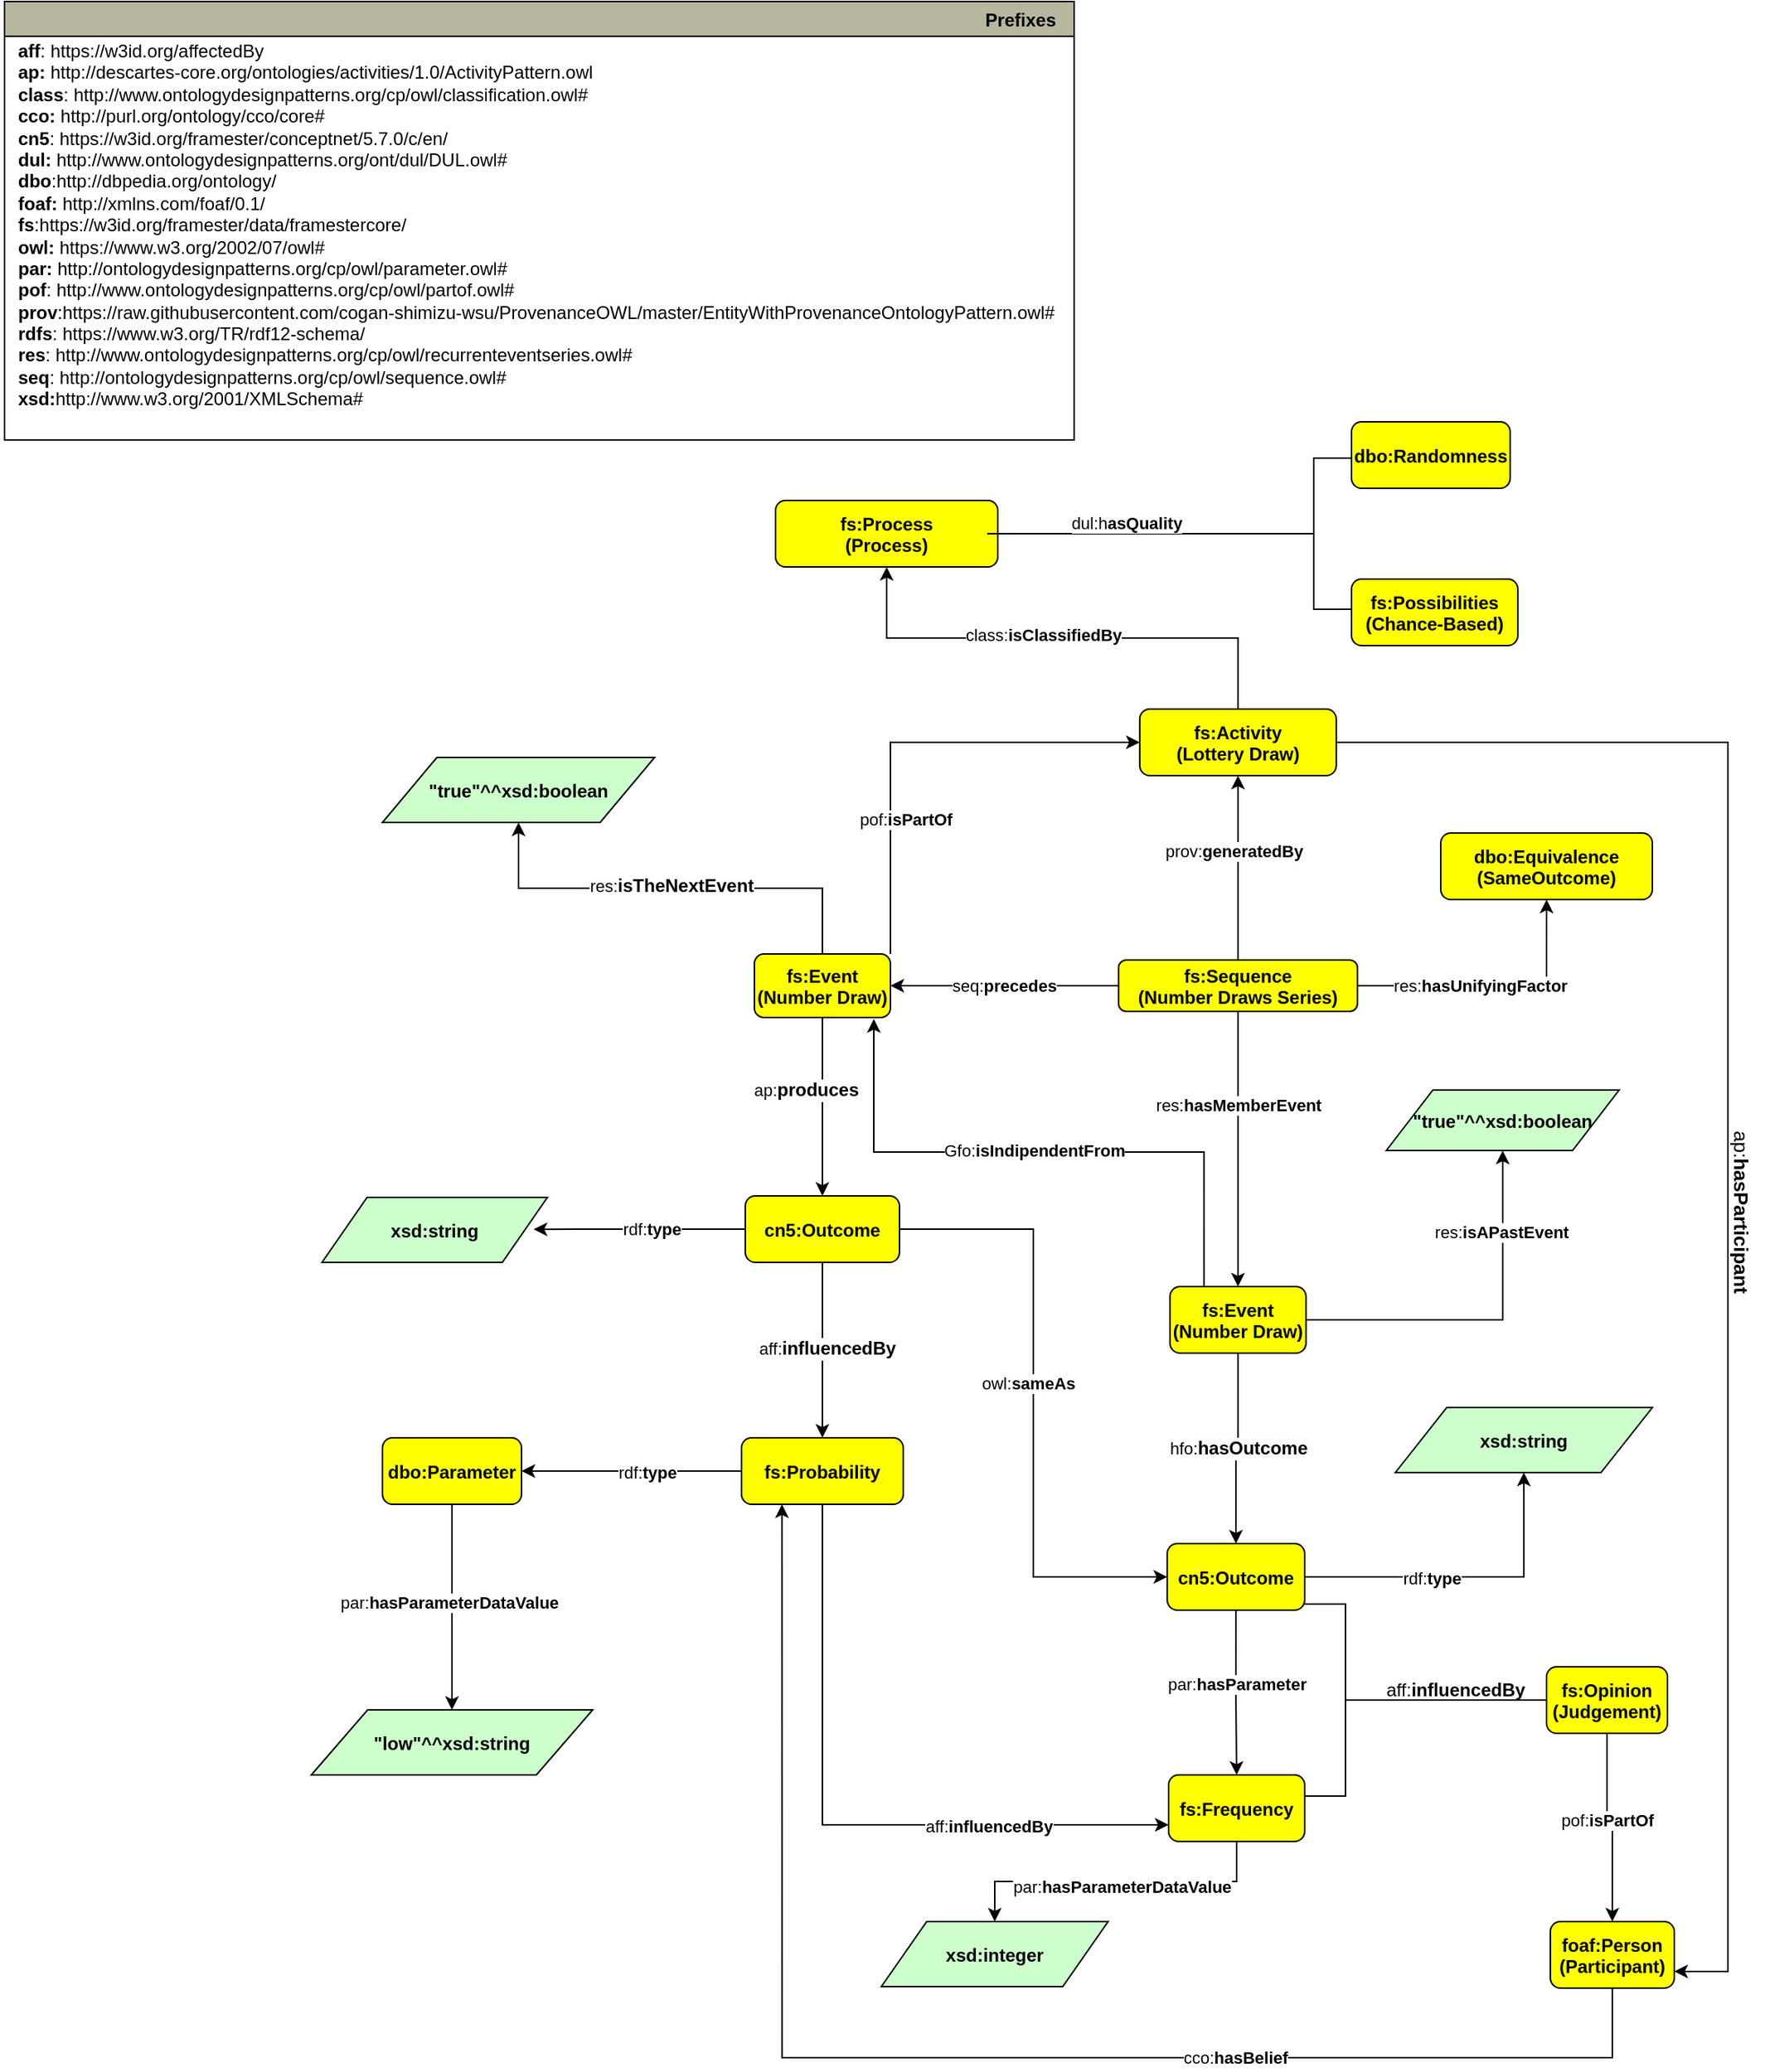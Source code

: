 <mxfile version="22.1.0" type="device">
  <diagram name="Page-1" id="ovfFtJgxHS9OAnXsOeRc">
    <mxGraphModel dx="1877" dy="581" grid="1" gridSize="10" guides="1" tooltips="1" connect="1" arrows="1" fold="1" page="1" pageScale="1" pageWidth="827" pageHeight="1169" math="0" shadow="0">
      <root>
        <mxCell id="0" />
        <mxCell id="1" parent="0" />
        <mxCell id="zdSVrsxXPFZ5kxBWcgHm-79" style="edgeStyle=orthogonalEdgeStyle;rounded=0;orthogonalLoop=1;jettySize=auto;html=1;exitX=0.5;exitY=0;exitDx=0;exitDy=0;" parent="1" source="zdSVrsxXPFZ5kxBWcgHm-89" target="zdSVrsxXPFZ5kxBWcgHm-81" edge="1">
          <mxGeometry relative="1" as="geometry">
            <mxPoint x="410" y="610" as="sourcePoint" />
          </mxGeometry>
        </mxCell>
        <mxCell id="zdSVrsxXPFZ5kxBWcgHm-80" value="class:&lt;b style=&quot;border-color: var(--border-color);&quot;&gt;isClassifiedBy&lt;/b&gt;" style="edgeLabel;html=1;align=center;verticalAlign=middle;resizable=0;points=[];" parent="zdSVrsxXPFZ5kxBWcgHm-79" vertex="1" connectable="0">
          <mxGeometry x="0.079" y="-2" relative="1" as="geometry">
            <mxPoint as="offset" />
          </mxGeometry>
        </mxCell>
        <mxCell id="zdSVrsxXPFZ5kxBWcgHm-81" value="fs:Process&#xa;(Process)" style="graphMlID=n4;shape=rect;rounded=1;arcsize=30;fillColor=#ffff00;strokeColor=#000000;strokeWidth=1.0;fontStyle=1" parent="1" vertex="1">
          <mxGeometry x="10.005" y="460" width="147.01" height="44" as="geometry" />
        </mxCell>
        <mxCell id="zdSVrsxXPFZ5kxBWcgHm-89" value="fs:Activity&#xa;(Lottery Draw)" style="graphMlID=n4;shape=rect;rounded=1;arcsize=30;fillColor=#ffff00;strokeColor=#000000;strokeWidth=1.0;fontStyle=1" parent="1" vertex="1">
          <mxGeometry x="250.91" y="598" width="130" height="44" as="geometry" />
        </mxCell>
        <mxCell id="zdSVrsxXPFZ5kxBWcgHm-90" value="" style="strokeWidth=1;html=1;shape=mxgraph.flowchart.annotation_2;align=left;labelPosition=right;pointerEvents=1;" parent="1" vertex="1">
          <mxGeometry x="341" y="432" width="50" height="100" as="geometry" />
        </mxCell>
        <mxCell id="zdSVrsxXPFZ5kxBWcgHm-91" value="" style="line;strokeWidth=1;html=1;" parent="1" vertex="1">
          <mxGeometry x="150" y="452" width="191" height="60" as="geometry" />
        </mxCell>
        <mxCell id="zdSVrsxXPFZ5kxBWcgHm-92" value="dul:h&lt;b style=&quot;border-color: var(--border-color);&quot;&gt;asQuality&lt;/b&gt;" style="edgeLabel;html=1;align=center;verticalAlign=middle;resizable=0;points=[];" parent="1" vertex="1" connectable="0">
          <mxGeometry x="220" y="472" as="geometry">
            <mxPoint x="22" y="3" as="offset" />
          </mxGeometry>
        </mxCell>
        <mxCell id="zdSVrsxXPFZ5kxBWcgHm-93" value="fs:Possibilities&#xa;(Chance-Based)" style="graphMlID=n4;shape=rect;rounded=1;arcsize=30;fillColor=#ffff00;strokeColor=#000000;strokeWidth=1.0;fontStyle=1" parent="1" vertex="1">
          <mxGeometry x="391" y="512" width="110" height="44" as="geometry" />
        </mxCell>
        <mxCell id="zdSVrsxXPFZ5kxBWcgHm-94" value="dbo:Randomness" style="graphMlID=n4;shape=rect;rounded=1;arcsize=30;fillColor=#ffff00;strokeColor=#000000;strokeWidth=1.0;fontStyle=1" parent="1" vertex="1">
          <mxGeometry x="390.995" y="408" width="104.93" height="44" as="geometry" />
        </mxCell>
        <mxCell id="zdSVrsxXPFZ5kxBWcgHm-182" style="edgeStyle=orthogonalEdgeStyle;rounded=0;orthogonalLoop=1;jettySize=auto;html=1;exitX=1;exitY=0;exitDx=0;exitDy=0;entryX=0;entryY=0.5;entryDx=0;entryDy=0;" parent="1" source="zdSVrsxXPFZ5kxBWcgHm-181" target="zdSVrsxXPFZ5kxBWcgHm-89" edge="1">
          <mxGeometry relative="1" as="geometry" />
        </mxCell>
        <mxCell id="zdSVrsxXPFZ5kxBWcgHm-183" value="pof:&lt;b style=&quot;border-color: var(--border-color);&quot;&gt;isPartOf&lt;/b&gt;" style="edgeLabel;html=1;align=center;verticalAlign=middle;resizable=0;points=[];" parent="zdSVrsxXPFZ5kxBWcgHm-182" vertex="1" connectable="0">
          <mxGeometry x="-0.416" y="1" relative="1" as="geometry">
            <mxPoint x="11" as="offset" />
          </mxGeometry>
        </mxCell>
        <mxCell id="zdSVrsxXPFZ5kxBWcgHm-185" style="edgeStyle=orthogonalEdgeStyle;rounded=0;orthogonalLoop=1;jettySize=auto;html=1;exitX=0.5;exitY=0;exitDx=0;exitDy=0;" parent="1" source="zdSVrsxXPFZ5kxBWcgHm-181" target="zdSVrsxXPFZ5kxBWcgHm-184" edge="1">
          <mxGeometry relative="1" as="geometry" />
        </mxCell>
        <mxCell id="zdSVrsxXPFZ5kxBWcgHm-186" value="res:&lt;b style=&quot;border-color: var(--border-color); font-size: 12px;&quot;&gt;isTheNextEvent&lt;/b&gt;" style="edgeLabel;html=1;align=center;verticalAlign=middle;resizable=0;points=[];" parent="zdSVrsxXPFZ5kxBWcgHm-185" vertex="1" connectable="0">
          <mxGeometry x="0.001" y="-2" relative="1" as="geometry">
            <mxPoint as="offset" />
          </mxGeometry>
        </mxCell>
        <mxCell id="zdSVrsxXPFZ5kxBWcgHm-181" value="fs:Event&#xa;(Number Draw)" style="graphMlID=n4;shape=rect;rounded=1;arcsize=30;fillColor=#ffff00;strokeColor=#000000;strokeWidth=1.0;fontStyle=1" parent="1" vertex="1">
          <mxGeometry x="-4.01" y="760" width="90" height="42" as="geometry" />
        </mxCell>
        <mxCell id="zdSVrsxXPFZ5kxBWcgHm-184" value="&#xa;&quot;true&quot;^^xsd:boolean&#xa;" style="graphMlID=n6;shape=parallelogram;fillColor=#ccffcc;strokeColor=#000000;strokeWidth=1.0;fontStyle=1" parent="1" vertex="1">
          <mxGeometry x="-250" y="630" width="180" height="43" as="geometry" />
        </mxCell>
        <mxCell id="zdSVrsxXPFZ5kxBWcgHm-189" value="" style="edgeStyle=orthogonalEdgeStyle;rounded=0;orthogonalLoop=1;jettySize=auto;html=1;" parent="1" source="zdSVrsxXPFZ5kxBWcgHm-181" target="zdSVrsxXPFZ5kxBWcgHm-187" edge="1">
          <mxGeometry relative="1" as="geometry" />
        </mxCell>
        <mxCell id="zdSVrsxXPFZ5kxBWcgHm-190" value="ap:&lt;b style=&quot;border-color: var(--border-color); font-size: 12px;&quot;&gt;produces&lt;/b&gt;" style="edgeLabel;html=1;align=center;verticalAlign=middle;resizable=0;points=[];" parent="zdSVrsxXPFZ5kxBWcgHm-189" vertex="1" connectable="0">
          <mxGeometry x="-0.051" y="-2" relative="1" as="geometry">
            <mxPoint x="-9" y="-8" as="offset" />
          </mxGeometry>
        </mxCell>
        <mxCell id="zdSVrsxXPFZ5kxBWcgHm-195" value="" style="edgeStyle=orthogonalEdgeStyle;rounded=0;orthogonalLoop=1;jettySize=auto;html=1;" parent="1" source="zdSVrsxXPFZ5kxBWcgHm-187" edge="1">
          <mxGeometry relative="1" as="geometry">
            <mxPoint x="-150" y="942.1" as="targetPoint" />
          </mxGeometry>
        </mxCell>
        <mxCell id="zdSVrsxXPFZ5kxBWcgHm-196" value="rdf:&lt;b&gt;type&lt;/b&gt;" style="edgeLabel;html=1;align=center;verticalAlign=middle;resizable=0;points=[];" parent="zdSVrsxXPFZ5kxBWcgHm-195" vertex="1" connectable="0">
          <mxGeometry x="-0.117" relative="1" as="geometry">
            <mxPoint as="offset" />
          </mxGeometry>
        </mxCell>
        <mxCell id="zdSVrsxXPFZ5kxBWcgHm-260" style="edgeStyle=orthogonalEdgeStyle;rounded=0;orthogonalLoop=1;jettySize=auto;html=1;exitX=1;exitY=0.5;exitDx=0;exitDy=0;entryX=0;entryY=0.5;entryDx=0;entryDy=0;" parent="1" source="zdSVrsxXPFZ5kxBWcgHm-187" target="zdSVrsxXPFZ5kxBWcgHm-231" edge="1">
          <mxGeometry relative="1" as="geometry" />
        </mxCell>
        <mxCell id="zdSVrsxXPFZ5kxBWcgHm-261" value="owl:&lt;b&gt;sameAs&lt;/b&gt;" style="edgeLabel;html=1;align=center;verticalAlign=middle;resizable=0;points=[];" parent="zdSVrsxXPFZ5kxBWcgHm-260" vertex="1" connectable="0">
          <mxGeometry x="-0.067" y="-4" relative="1" as="geometry">
            <mxPoint as="offset" />
          </mxGeometry>
        </mxCell>
        <mxCell id="zdSVrsxXPFZ5kxBWcgHm-187" value="cn5:Outcome" style="graphMlID=n4;shape=rect;rounded=1;arcsize=30;fillColor=#ffff00;strokeColor=#000000;strokeWidth=1.0;fontStyle=1" parent="1" vertex="1">
          <mxGeometry x="-9.99" y="920" width="101.97" height="44" as="geometry" />
        </mxCell>
        <mxCell id="zdSVrsxXPFZ5kxBWcgHm-192" value="" style="edgeStyle=orthogonalEdgeStyle;rounded=0;orthogonalLoop=1;jettySize=auto;html=1;" parent="1" source="zdSVrsxXPFZ5kxBWcgHm-187" target="zdSVrsxXPFZ5kxBWcgHm-191" edge="1">
          <mxGeometry relative="1" as="geometry" />
        </mxCell>
        <mxCell id="zdSVrsxXPFZ5kxBWcgHm-193" value="aff:&lt;b style=&quot;border-color: var(--border-color); font-size: 12px;&quot;&gt;influencedBy&lt;/b&gt;" style="edgeLabel;html=1;align=center;verticalAlign=middle;resizable=0;points=[];" parent="zdSVrsxXPFZ5kxBWcgHm-192" vertex="1" connectable="0">
          <mxGeometry x="-0.017" y="3" relative="1" as="geometry">
            <mxPoint as="offset" />
          </mxGeometry>
        </mxCell>
        <mxCell id="zdSVrsxXPFZ5kxBWcgHm-200" value="" style="edgeStyle=orthogonalEdgeStyle;rounded=0;orthogonalLoop=1;jettySize=auto;html=1;entryX=1;entryY=0.5;entryDx=0;entryDy=0;" parent="1" source="zdSVrsxXPFZ5kxBWcgHm-191" target="zdSVrsxXPFZ5kxBWcgHm-198" edge="1">
          <mxGeometry relative="1" as="geometry">
            <mxPoint x="-92.49" y="1102" as="targetPoint" />
          </mxGeometry>
        </mxCell>
        <mxCell id="zdSVrsxXPFZ5kxBWcgHm-201" value="rdf:&lt;b&gt;type&lt;/b&gt;" style="edgeLabel;html=1;align=center;verticalAlign=middle;resizable=0;points=[];" parent="zdSVrsxXPFZ5kxBWcgHm-200" vertex="1" connectable="0">
          <mxGeometry x="-0.136" y="1" relative="1" as="geometry">
            <mxPoint as="offset" />
          </mxGeometry>
        </mxCell>
        <mxCell id="zdSVrsxXPFZ5kxBWcgHm-244" style="edgeStyle=orthogonalEdgeStyle;rounded=0;orthogonalLoop=1;jettySize=auto;html=1;exitX=0.5;exitY=1;exitDx=0;exitDy=0;entryX=0;entryY=0.75;entryDx=0;entryDy=0;" parent="1" source="zdSVrsxXPFZ5kxBWcgHm-191" target="zdSVrsxXPFZ5kxBWcgHm-238" edge="1">
          <mxGeometry relative="1" as="geometry" />
        </mxCell>
        <mxCell id="zdSVrsxXPFZ5kxBWcgHm-247" value="aff:&lt;b&gt;influencedBy&lt;/b&gt;" style="edgeLabel;html=1;align=center;verticalAlign=middle;resizable=0;points=[];" parent="zdSVrsxXPFZ5kxBWcgHm-244" vertex="1" connectable="0">
          <mxGeometry x="0.304" y="-1" relative="1" as="geometry">
            <mxPoint x="34" as="offset" />
          </mxGeometry>
        </mxCell>
        <mxCell id="zdSVrsxXPFZ5kxBWcgHm-191" value="fs:Probability" style="graphMlID=n4;shape=rect;rounded=1;arcsize=30;fillColor=#ffff00;strokeColor=#000000;strokeWidth=1.0;fontStyle=1" parent="1" vertex="1">
          <mxGeometry x="-12.49" y="1080" width="106.97" height="44" as="geometry" />
        </mxCell>
        <mxCell id="zdSVrsxXPFZ5kxBWcgHm-204" value="" style="edgeStyle=orthogonalEdgeStyle;rounded=0;orthogonalLoop=1;jettySize=auto;html=1;entryX=0.5;entryY=0;entryDx=0;entryDy=0;" parent="1" source="zdSVrsxXPFZ5kxBWcgHm-198" target="zdSVrsxXPFZ5kxBWcgHm-202" edge="1">
          <mxGeometry relative="1" as="geometry">
            <mxPoint x="-204.015" y="1204" as="targetPoint" />
          </mxGeometry>
        </mxCell>
        <mxCell id="zdSVrsxXPFZ5kxBWcgHm-205" value="par:&lt;b style=&quot;border-color: var(--border-color);&quot;&gt;hasParameterDataValue&lt;/b&gt;" style="edgeLabel;html=1;align=center;verticalAlign=middle;resizable=0;points=[];" parent="zdSVrsxXPFZ5kxBWcgHm-204" vertex="1" connectable="0">
          <mxGeometry x="-0.044" y="-2" relative="1" as="geometry">
            <mxPoint as="offset" />
          </mxGeometry>
        </mxCell>
        <mxCell id="zdSVrsxXPFZ5kxBWcgHm-198" value="dbo:Parameter" style="graphMlID=n4;shape=rect;rounded=1;arcsize=30;fillColor=#ffff00;strokeColor=#000000;strokeWidth=1.0;fontStyle=1" parent="1" vertex="1">
          <mxGeometry x="-250" y="1080" width="91.97" height="44" as="geometry" />
        </mxCell>
        <mxCell id="zdSVrsxXPFZ5kxBWcgHm-202" value="&quot;low&quot;^^xsd:string" style="graphMlID=n6;shape=parallelogram;fillColor=#ccffcc;strokeColor=#000000;strokeWidth=1.0;fontStyle=1" parent="1" vertex="1">
          <mxGeometry x="-297.06" y="1260" width="186.09" height="43" as="geometry" />
        </mxCell>
        <mxCell id="zdSVrsxXPFZ5kxBWcgHm-253" style="edgeStyle=orthogonalEdgeStyle;rounded=0;orthogonalLoop=1;jettySize=auto;html=1;exitX=1;exitY=0.5;exitDx=0;exitDy=0;entryX=1;entryY=0.75;entryDx=0;entryDy=0;" parent="1" source="zdSVrsxXPFZ5kxBWcgHm-89" target="zdSVrsxXPFZ5kxBWcgHm-208" edge="1">
          <mxGeometry relative="1" as="geometry">
            <Array as="points">
              <mxPoint x="640" y="620" />
              <mxPoint x="640" y="1433" />
            </Array>
          </mxGeometry>
        </mxCell>
        <mxCell id="zdSVrsxXPFZ5kxBWcgHm-258" style="edgeStyle=orthogonalEdgeStyle;rounded=0;orthogonalLoop=1;jettySize=auto;html=1;entryX=0.25;entryY=1;entryDx=0;entryDy=0;" parent="1" source="zdSVrsxXPFZ5kxBWcgHm-208" target="zdSVrsxXPFZ5kxBWcgHm-191" edge="1">
          <mxGeometry relative="1" as="geometry">
            <Array as="points">
              <mxPoint x="564" y="1490" />
              <mxPoint x="14" y="1490" />
            </Array>
          </mxGeometry>
        </mxCell>
        <mxCell id="zdSVrsxXPFZ5kxBWcgHm-259" value="cco:&lt;b&gt;hasBelief&lt;/b&gt;" style="edgeLabel;html=1;align=center;verticalAlign=middle;resizable=0;points=[];" parent="zdSVrsxXPFZ5kxBWcgHm-258" vertex="1" connectable="0">
          <mxGeometry x="-0.633" y="-3" relative="1" as="geometry">
            <mxPoint x="-119" y="3" as="offset" />
          </mxGeometry>
        </mxCell>
        <mxCell id="zdSVrsxXPFZ5kxBWcgHm-208" value="foaf:Person&#xa;(Participant)" style="graphMlID=n4;shape=rect;rounded=1;arcsize=30;fillColor=#ffff00;strokeColor=#000000;strokeWidth=1.0;fontStyle=1" parent="1" vertex="1">
          <mxGeometry x="522.53" y="1400" width="81.968" height="44" as="geometry" />
        </mxCell>
        <mxCell id="zdSVrsxXPFZ5kxBWcgHm-211" value="" style="edgeStyle=orthogonalEdgeStyle;rounded=0;orthogonalLoop=1;jettySize=auto;html=1;" parent="1" source="zdSVrsxXPFZ5kxBWcgHm-210" target="zdSVrsxXPFZ5kxBWcgHm-208" edge="1">
          <mxGeometry relative="1" as="geometry" />
        </mxCell>
        <mxCell id="zdSVrsxXPFZ5kxBWcgHm-213" value="pof:&lt;b&gt;isPartOf&lt;/b&gt;" style="edgeLabel;html=1;align=center;verticalAlign=middle;resizable=0;points=[];" parent="zdSVrsxXPFZ5kxBWcgHm-211" vertex="1" connectable="0">
          <mxGeometry x="-0.107" relative="1" as="geometry">
            <mxPoint as="offset" />
          </mxGeometry>
        </mxCell>
        <mxCell id="zdSVrsxXPFZ5kxBWcgHm-210" value="fs:Opinion&#xa;(Judgement)" style="graphMlID=n4;shape=rect;rounded=1;arcsize=30;fillColor=#ffff00;strokeColor=#000000;strokeWidth=1.0;fontStyle=1" parent="1" vertex="1">
          <mxGeometry x="520" y="1231.5" width="80" height="44" as="geometry" />
        </mxCell>
        <mxCell id="zdSVrsxXPFZ5kxBWcgHm-216" value="" style="edgeStyle=orthogonalEdgeStyle;rounded=0;orthogonalLoop=1;jettySize=auto;html=1;entryX=0.5;entryY=1;entryDx=0;entryDy=0;" parent="1" source="zdSVrsxXPFZ5kxBWcgHm-215" target="zdSVrsxXPFZ5kxBWcgHm-89" edge="1">
          <mxGeometry relative="1" as="geometry">
            <mxPoint x="309.01" y="684" as="targetPoint" />
          </mxGeometry>
        </mxCell>
        <mxCell id="zdSVrsxXPFZ5kxBWcgHm-217" value="prov:&lt;b style=&quot;border-color: var(--border-color);&quot;&gt;generatedBy&lt;/b&gt;" style="edgeLabel;html=1;align=center;verticalAlign=middle;resizable=0;points=[];" parent="zdSVrsxXPFZ5kxBWcgHm-216" vertex="1" connectable="0">
          <mxGeometry x="0.18" y="3" relative="1" as="geometry">
            <mxPoint as="offset" />
          </mxGeometry>
        </mxCell>
        <mxCell id="zdSVrsxXPFZ5kxBWcgHm-218" style="edgeStyle=orthogonalEdgeStyle;rounded=0;orthogonalLoop=1;jettySize=auto;html=1;" parent="1" source="zdSVrsxXPFZ5kxBWcgHm-215" target="zdSVrsxXPFZ5kxBWcgHm-181" edge="1">
          <mxGeometry relative="1" as="geometry" />
        </mxCell>
        <mxCell id="zdSVrsxXPFZ5kxBWcgHm-219" value="seq:&lt;b style=&quot;border-color: var(--border-color);&quot;&gt;precedes&lt;/b&gt;" style="edgeLabel;html=1;align=center;verticalAlign=middle;resizable=0;points=[];" parent="zdSVrsxXPFZ5kxBWcgHm-218" vertex="1" connectable="0">
          <mxGeometry x="0.011" relative="1" as="geometry">
            <mxPoint as="offset" />
          </mxGeometry>
        </mxCell>
        <mxCell id="zdSVrsxXPFZ5kxBWcgHm-225" style="edgeStyle=orthogonalEdgeStyle;rounded=0;orthogonalLoop=1;jettySize=auto;html=1;exitX=0.5;exitY=1;exitDx=0;exitDy=0;" parent="1" source="zdSVrsxXPFZ5kxBWcgHm-215" target="zdSVrsxXPFZ5kxBWcgHm-224" edge="1">
          <mxGeometry relative="1" as="geometry" />
        </mxCell>
        <mxCell id="zdSVrsxXPFZ5kxBWcgHm-226" value="res:&lt;b style=&quot;border-color: var(--border-color);&quot;&gt;hasMemberEvent&lt;/b&gt;" style="edgeLabel;html=1;align=center;verticalAlign=middle;resizable=0;points=[];" parent="zdSVrsxXPFZ5kxBWcgHm-225" vertex="1" connectable="0">
          <mxGeometry x="-0.111" y="-2" relative="1" as="geometry">
            <mxPoint x="2" y="-19" as="offset" />
          </mxGeometry>
        </mxCell>
        <mxCell id="zdSVrsxXPFZ5kxBWcgHm-215" value="fs:Sequence&#xa;(Number Draws Series)" style="graphMlID=n4;shape=rect;rounded=1;arcsize=30;fillColor=#ffff00;strokeColor=#000000;strokeWidth=1.0;fontStyle=1" parent="1" vertex="1">
          <mxGeometry x="236.9" y="764" width="158.02" height="34" as="geometry" />
        </mxCell>
        <mxCell id="zdSVrsxXPFZ5kxBWcgHm-221" style="edgeStyle=orthogonalEdgeStyle;rounded=0;orthogonalLoop=1;jettySize=auto;html=1;entryX=0.5;entryY=1;entryDx=0;entryDy=0;" parent="1" source="zdSVrsxXPFZ5kxBWcgHm-215" target="zdSVrsxXPFZ5kxBWcgHm-222" edge="1">
          <mxGeometry relative="1" as="geometry">
            <mxPoint x="530.984" y="742.988" as="targetPoint" />
          </mxGeometry>
        </mxCell>
        <mxCell id="zdSVrsxXPFZ5kxBWcgHm-223" value="res:&lt;b style=&quot;border-color: var(--border-color);&quot;&gt;hasUnifyingFactor&lt;/b&gt;" style="edgeLabel;html=1;align=center;verticalAlign=middle;resizable=0;points=[];" parent="zdSVrsxXPFZ5kxBWcgHm-221" vertex="1" connectable="0">
          <mxGeometry x="-0.114" relative="1" as="geometry">
            <mxPoint as="offset" />
          </mxGeometry>
        </mxCell>
        <mxCell id="zdSVrsxXPFZ5kxBWcgHm-222" value="dbo:Equivalence&#xa;(SameOutcome)" style="graphMlID=n4;shape=rect;rounded=1;arcsize=30;fillColor=#ffff00;strokeColor=#000000;strokeWidth=1.0;fontStyle=1" parent="1" vertex="1">
          <mxGeometry x="450.03" y="680" width="139.97" height="44" as="geometry" />
        </mxCell>
        <mxCell id="zdSVrsxXPFZ5kxBWcgHm-228" style="edgeStyle=orthogonalEdgeStyle;rounded=0;orthogonalLoop=1;jettySize=auto;html=1;" parent="1" source="zdSVrsxXPFZ5kxBWcgHm-224" target="zdSVrsxXPFZ5kxBWcgHm-227" edge="1">
          <mxGeometry relative="1" as="geometry" />
        </mxCell>
        <mxCell id="zdSVrsxXPFZ5kxBWcgHm-229" value="res:&lt;b style=&quot;border-color: var(--border-color);&quot;&gt;isAPastEvent&lt;/b&gt;" style="edgeLabel;html=1;align=center;verticalAlign=middle;resizable=0;points=[];" parent="zdSVrsxXPFZ5kxBWcgHm-228" vertex="1" connectable="0">
          <mxGeometry x="0.558" y="1" relative="1" as="geometry">
            <mxPoint as="offset" />
          </mxGeometry>
        </mxCell>
        <mxCell id="zdSVrsxXPFZ5kxBWcgHm-251" style="edgeStyle=orthogonalEdgeStyle;rounded=0;orthogonalLoop=1;jettySize=auto;html=1;exitX=0.5;exitY=1;exitDx=0;exitDy=0;" parent="1" source="zdSVrsxXPFZ5kxBWcgHm-224" target="zdSVrsxXPFZ5kxBWcgHm-231" edge="1">
          <mxGeometry relative="1" as="geometry" />
        </mxCell>
        <mxCell id="zdSVrsxXPFZ5kxBWcgHm-252" value="hfo:&lt;b style=&quot;border-color: var(--border-color); font-size: 12px; background-color: rgb(251, 251, 251);&quot;&gt;hasOutcome&lt;/b&gt;" style="edgeLabel;html=1;align=center;verticalAlign=middle;resizable=0;points=[];" parent="zdSVrsxXPFZ5kxBWcgHm-251" vertex="1" connectable="0">
          <mxGeometry x="-0.003" relative="1" as="geometry">
            <mxPoint as="offset" />
          </mxGeometry>
        </mxCell>
        <mxCell id="zdSVrsxXPFZ5kxBWcgHm-224" value="fs:Event&#xa;(Number Draw)" style="graphMlID=n4;shape=rect;rounded=1;arcsize=30;fillColor=#ffff00;strokeColor=#000000;strokeWidth=1.0;fontStyle=1" parent="1" vertex="1">
          <mxGeometry x="270.91" y="980" width="90" height="44" as="geometry" />
        </mxCell>
        <mxCell id="zdSVrsxXPFZ5kxBWcgHm-227" value="&#xa;&quot;true&quot;^^xsd:boolean&#xa;" style="graphMlID=n6;shape=parallelogram;fillColor=#ccffcc;strokeColor=#000000;strokeWidth=1.0;fontStyle=1" parent="1" vertex="1">
          <mxGeometry x="414" y="850" width="154" height="40" as="geometry" />
        </mxCell>
        <mxCell id="zdSVrsxXPFZ5kxBWcgHm-235" style="edgeStyle=orthogonalEdgeStyle;rounded=0;orthogonalLoop=1;jettySize=auto;html=1;exitX=1;exitY=0.5;exitDx=0;exitDy=0;entryX=0.5;entryY=1;entryDx=0;entryDy=0;" parent="1" source="zdSVrsxXPFZ5kxBWcgHm-231" target="zdSVrsxXPFZ5kxBWcgHm-234" edge="1">
          <mxGeometry relative="1" as="geometry" />
        </mxCell>
        <mxCell id="zdSVrsxXPFZ5kxBWcgHm-236" value="rdf:&lt;b&gt;type&lt;/b&gt;" style="edgeLabel;html=1;align=center;verticalAlign=middle;resizable=0;points=[];" parent="zdSVrsxXPFZ5kxBWcgHm-235" vertex="1" connectable="0">
          <mxGeometry x="-0.216" y="-1" relative="1" as="geometry">
            <mxPoint as="offset" />
          </mxGeometry>
        </mxCell>
        <mxCell id="zdSVrsxXPFZ5kxBWcgHm-239" style="edgeStyle=orthogonalEdgeStyle;rounded=0;orthogonalLoop=1;jettySize=auto;html=1;exitX=0.5;exitY=1;exitDx=0;exitDy=0;" parent="1" source="zdSVrsxXPFZ5kxBWcgHm-231" target="zdSVrsxXPFZ5kxBWcgHm-238" edge="1">
          <mxGeometry relative="1" as="geometry" />
        </mxCell>
        <mxCell id="zdSVrsxXPFZ5kxBWcgHm-240" value="par:&lt;b&gt;hasParameter&lt;/b&gt;" style="edgeLabel;html=1;align=center;verticalAlign=middle;resizable=0;points=[];" parent="zdSVrsxXPFZ5kxBWcgHm-239" vertex="1" connectable="0">
          <mxGeometry x="-0.114" relative="1" as="geometry">
            <mxPoint as="offset" />
          </mxGeometry>
        </mxCell>
        <mxCell id="zdSVrsxXPFZ5kxBWcgHm-231" value="cn5:Outcome" style="graphMlID=n4;shape=rect;rounded=1;arcsize=30;fillColor=#ffff00;strokeColor=#000000;strokeWidth=1.0;fontStyle=1" parent="1" vertex="1">
          <mxGeometry x="269.09" y="1150" width="90.91" height="44" as="geometry" />
        </mxCell>
        <mxCell id="zdSVrsxXPFZ5kxBWcgHm-234" value="xsd:string" style="graphMlID=n6;shape=parallelogram;fillColor=#ccffcc;strokeColor=#000000;strokeWidth=1.0;fontStyle=1" parent="1" vertex="1">
          <mxGeometry x="420" y="1060" width="170" height="43" as="geometry" />
        </mxCell>
        <mxCell id="zdSVrsxXPFZ5kxBWcgHm-237" value="xsd:string" style="graphMlID=n6;shape=parallelogram;fillColor=#ccffcc;strokeColor=#000000;strokeWidth=1.0;fontStyle=1" parent="1" vertex="1">
          <mxGeometry x="-290" y="921" width="149.09" height="43" as="geometry" />
        </mxCell>
        <mxCell id="zdSVrsxXPFZ5kxBWcgHm-245" style="edgeStyle=orthogonalEdgeStyle;rounded=0;orthogonalLoop=1;jettySize=auto;html=1;exitX=0.5;exitY=1;exitDx=0;exitDy=0;" parent="1" source="zdSVrsxXPFZ5kxBWcgHm-238" target="zdSVrsxXPFZ5kxBWcgHm-241" edge="1">
          <mxGeometry relative="1" as="geometry" />
        </mxCell>
        <mxCell id="zdSVrsxXPFZ5kxBWcgHm-246" value="par:&lt;b style=&quot;border-color: var(--border-color);&quot;&gt;hasParameterDataValue&lt;/b&gt;" style="edgeLabel;html=1;align=center;verticalAlign=middle;resizable=0;points=[];" parent="zdSVrsxXPFZ5kxBWcgHm-245" vertex="1" connectable="0">
          <mxGeometry x="-0.145" y="3" relative="1" as="geometry">
            <mxPoint x="-12" as="offset" />
          </mxGeometry>
        </mxCell>
        <mxCell id="zdSVrsxXPFZ5kxBWcgHm-238" value="fs:Frequency" style="graphMlID=n4;shape=rect;rounded=1;arcsize=30;fillColor=#ffff00;strokeColor=#000000;strokeWidth=1.0;fontStyle=1" parent="1" vertex="1">
          <mxGeometry x="270" y="1303" width="90" height="44" as="geometry" />
        </mxCell>
        <mxCell id="zdSVrsxXPFZ5kxBWcgHm-241" value="xsd:integer" style="graphMlID=n6;shape=parallelogram;fillColor=#ccffcc;strokeColor=#000000;strokeWidth=1.0;fontStyle=1" parent="1" vertex="1">
          <mxGeometry x="80" y="1400" width="150" height="43" as="geometry" />
        </mxCell>
        <mxCell id="zdSVrsxXPFZ5kxBWcgHm-249" value="" style="strokeWidth=1;html=1;shape=mxgraph.flowchart.annotation_2;align=left;labelPosition=right;pointerEvents=1;direction=west;" parent="1" vertex="1">
          <mxGeometry x="360" y="1190" width="54" height="127" as="geometry" />
        </mxCell>
        <mxCell id="zdSVrsxXPFZ5kxBWcgHm-254" value="ap:&lt;b style=&quot;font-size: 13px;&quot;&gt;hasParticipant&lt;/b&gt;" style="text;whiteSpace=wrap;html=1;rotation=90;strokeWidth=1;fontSize=13;" parent="1" vertex="1">
          <mxGeometry x="578.01" y="920" width="130" height="40" as="geometry" />
        </mxCell>
        <mxCell id="zdSVrsxXPFZ5kxBWcgHm-256" value="" style="line;strokeWidth=1;html=1;" parent="1" vertex="1">
          <mxGeometry x="412.53" y="1248.5" width="107.47" height="10" as="geometry" />
        </mxCell>
        <mxCell id="zdSVrsxXPFZ5kxBWcgHm-257" value="aff:&lt;b&gt;influencedBy&lt;/b&gt;" style="text;html=1;strokeColor=none;fillColor=none;align=center;verticalAlign=middle;whiteSpace=wrap;rounded=0;" parent="1" vertex="1">
          <mxGeometry x="430" y="1231.5" width="60" height="30" as="geometry" />
        </mxCell>
        <mxCell id="04u_UzNy2sodzY6TyZO7-1" value="Prefixes" style="graphMlID=n0;shape=swimlane;startSize=23;fillColor=#b7b69e;strokeColor=#000000;strokeWidth=1.0;align=right;spacingRight=10;fontStyle=1" vertex="1" parent="1">
          <mxGeometry x="-500" y="130" width="707.5" height="290" as="geometry" />
        </mxCell>
        <mxCell id="04u_UzNy2sodzY6TyZO7-2" value="&lt;div style=&quot;text-align: left;&quot;&gt;&lt;b&gt;aff&lt;/b&gt;:&amp;nbsp;https://w3id.org/affectedBy&lt;/div&gt;&lt;div style=&quot;text-align: left;&quot;&gt;&lt;b&gt;ap:&amp;nbsp;&lt;/b&gt;http://descartes-core.org/ontologies/activities/1.0/ActivityPattern.owl&lt;/div&gt;&lt;div style=&quot;text-align: left;&quot;&gt;&lt;b style=&quot;font-weight: bold; background-color: initial;&quot;&gt;class&lt;/b&gt;&lt;span style=&quot;font-weight: normal; background-color: initial;&quot;&gt;: http://www.ontologydesignpatterns.org/cp/owl/classification.owl#&lt;/span&gt;&lt;/div&gt;&lt;div style=&quot;text-align: left;&quot;&gt;&lt;span style=&quot;background-color: initial;&quot;&gt;&lt;b&gt;cco:&amp;nbsp;&lt;/b&gt;&lt;/span&gt;http://purl.org/ontology/cco/core#&lt;/div&gt;&lt;div style=&quot;text-align: left;&quot;&gt;&lt;span style=&quot;background-color: initial;&quot;&gt;&lt;b&gt;cn5&lt;/b&gt;&lt;/span&gt;&lt;span style=&quot;font-weight: normal; background-color: initial;&quot;&gt;:&amp;nbsp;&lt;/span&gt;&lt;span style=&quot;background-color: initial;&quot;&gt;https:​/​/​w3id.​org/​framester/​conceptnet/​5.​7.​0/​c/​en/​&lt;/span&gt;&lt;/div&gt;&lt;div style=&quot;text-align: left;&quot;&gt;&lt;span style=&quot;background-color: initial;&quot;&gt;&lt;b&gt;dul:&lt;/b&gt;&lt;/span&gt;&lt;span style=&quot;font-weight: normal; background-color: initial;&quot;&gt;&amp;nbsp;&lt;/span&gt;&lt;span style=&quot;background-color: initial;&quot;&gt;http://www.ontologydesignpatterns.org/ont/dul/DUL.owl#&lt;/span&gt;&lt;/div&gt;&lt;div style=&quot;text-align: left;&quot;&gt;&lt;span style=&quot;background-color: initial;&quot;&gt;&lt;b&gt;dbo&lt;/b&gt;:&lt;/span&gt;&lt;span style=&quot;background-color: initial;&quot;&gt;http://dbpedia.org/ontology/&lt;/span&gt;&lt;/div&gt;&lt;div style=&quot;text-align: left;&quot;&gt;&lt;span style=&quot;background-color: initial;&quot;&gt;&lt;b&gt;foaf:&amp;nbsp;&lt;/b&gt;&lt;/span&gt;&lt;span style=&quot;background-color: initial;&quot;&gt;http://xmlns.com/foaf/0.1/&lt;/span&gt;&lt;/div&gt;&lt;div style=&quot;text-align: left;&quot;&gt;&lt;span style=&quot;background-color: initial;&quot;&gt;&lt;b&gt;fs&lt;/b&gt;:&lt;/span&gt;&lt;span style=&quot;background-color: initial; text-align: center;&quot;&gt;https://w3id.org/framester/data/framestercore/&lt;/span&gt;&lt;/div&gt;&lt;div style=&quot;text-align: left;&quot;&gt;&lt;span style=&quot;background-color: initial; text-align: center;&quot;&gt;&lt;b&gt;owl:&amp;nbsp;&lt;/b&gt;&lt;/span&gt;&lt;span style=&quot;background-color: initial;&quot;&gt;https://www.w3.org/2002/07/owl#&lt;/span&gt;&lt;/div&gt;&lt;div style=&quot;text-align: left;&quot;&gt;&lt;b style=&quot;border-color: var(--border-color);&quot;&gt;par:&lt;/b&gt;&amp;nbsp;http://ontologydesignpatterns.org/cp/owl/parameter.owl#&lt;br&gt;&lt;/div&gt;&lt;div style=&quot;text-align: left;&quot;&gt;&lt;span style=&quot;background-color: initial;&quot;&gt;&lt;b&gt;pof&lt;/b&gt;:&amp;nbsp;&lt;/span&gt;&lt;span style=&quot;background-color: initial;&quot;&gt;http://www.ontologydesignpatterns.org/cp/owl/partof.owl#&lt;/span&gt;&lt;/div&gt;&lt;div style=&quot;text-align: left;&quot;&gt;&lt;span style=&quot;background-color: initial;&quot;&gt;&lt;b&gt;prov&lt;/b&gt;:&lt;/span&gt;&lt;span style=&quot;background-color: initial;&quot;&gt;https://raw.githubusercontent.com/cogan-shimizu-wsu/ProvenanceOWL/master/EntityWithProvenanceOntologyPattern.owl#&amp;nbsp;&lt;/span&gt;&lt;/div&gt;&lt;div style=&quot;text-align: left;&quot;&gt;&lt;span style=&quot;background-color: initial;&quot;&gt;&lt;b&gt;rdfs&lt;/b&gt;:&amp;nbsp;&lt;/span&gt;&lt;span style=&quot;background-color: initial;&quot;&gt;https://www.w3.org/TR/rdf12-schema/&lt;/span&gt;&lt;/div&gt;&lt;div style=&quot;text-align: left;&quot;&gt;&lt;span style=&quot;background-color: initial;&quot;&gt;&lt;b&gt;res&lt;/b&gt;:&amp;nbsp;&lt;/span&gt;&lt;span style=&quot;background-color: initial;&quot;&gt;http://www.ontologydesignpatterns.org/cp/owl/recurrenteventseries.owl#&amp;nbsp;&lt;/span&gt;&lt;/div&gt;&lt;div style=&quot;text-align: left;&quot;&gt;&lt;span style=&quot;background-color: initial;&quot;&gt;&lt;b&gt;seq&lt;/b&gt;:&amp;nbsp;&lt;/span&gt;&lt;span style=&quot;background-color: initial;&quot;&gt;http://ontologydesignpatterns.org/cp/owl/sequence.owl#&lt;/span&gt;&lt;/div&gt;&lt;div style=&quot;text-align: left;&quot;&gt;&lt;span style=&quot;background-color: initial;&quot;&gt;&lt;b&gt;xsd:&lt;/b&gt;&lt;/span&gt;&lt;span style=&quot;background-color: initial;&quot;&gt;http://www.w3.org/2001/XMLSchema#&lt;/span&gt;&lt;/div&gt;&lt;div style=&quot;text-align: left;&quot;&gt;&lt;b style=&quot;background-color: initial;&quot;&gt;&lt;br&gt;&lt;/b&gt;&lt;/div&gt;" style="text;html=1;align=center;verticalAlign=middle;resizable=0;points=[];autosize=1;strokeColor=none;fillColor=none;" vertex="1" parent="04u_UzNy2sodzY6TyZO7-1">
          <mxGeometry x="-2.5" y="20" width="710" height="270" as="geometry" />
        </mxCell>
        <mxCell id="04u_UzNy2sodzY6TyZO7-4" style="edgeStyle=orthogonalEdgeStyle;rounded=0;orthogonalLoop=1;jettySize=auto;html=1;exitX=0.25;exitY=0;exitDx=0;exitDy=0;entryX=0.878;entryY=1.024;entryDx=0;entryDy=0;entryPerimeter=0;" edge="1" parent="1" source="zdSVrsxXPFZ5kxBWcgHm-224" target="zdSVrsxXPFZ5kxBWcgHm-181">
          <mxGeometry relative="1" as="geometry" />
        </mxCell>
        <mxCell id="04u_UzNy2sodzY6TyZO7-5" value="Gfo:&lt;b style=&quot;border-color: var(--border-color);&quot;&gt;isIndipendentFrom&lt;/b&gt;" style="edgeLabel;html=1;align=center;verticalAlign=middle;resizable=0;points=[];" vertex="1" connectable="0" parent="04u_UzNy2sodzY6TyZO7-4">
          <mxGeometry x="0.02" y="-1" relative="1" as="geometry">
            <mxPoint as="offset" />
          </mxGeometry>
        </mxCell>
      </root>
    </mxGraphModel>
  </diagram>
</mxfile>
